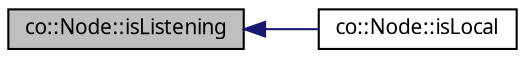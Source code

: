 digraph "co::Node::isListening"
{
  edge [fontname="Sans",fontsize="10",labelfontname="Sans",labelfontsize="10"];
  node [fontname="Sans",fontsize="10",shape=record];
  rankdir="LR";
  Node1 [label="co::Node::isListening",height=0.2,width=0.4,color="black", fillcolor="grey75", style="filled" fontcolor="black"];
  Node1 -> Node2 [dir="back",color="midnightblue",fontsize="10",style="solid",fontname="Sans"];
  Node2 [label="co::Node::isLocal",height=0.2,width=0.4,color="black", fillcolor="white", style="filled",URL="$classco_1_1Node.html#a243668926eb442f8ff0a42eda94fc75b"];
}
